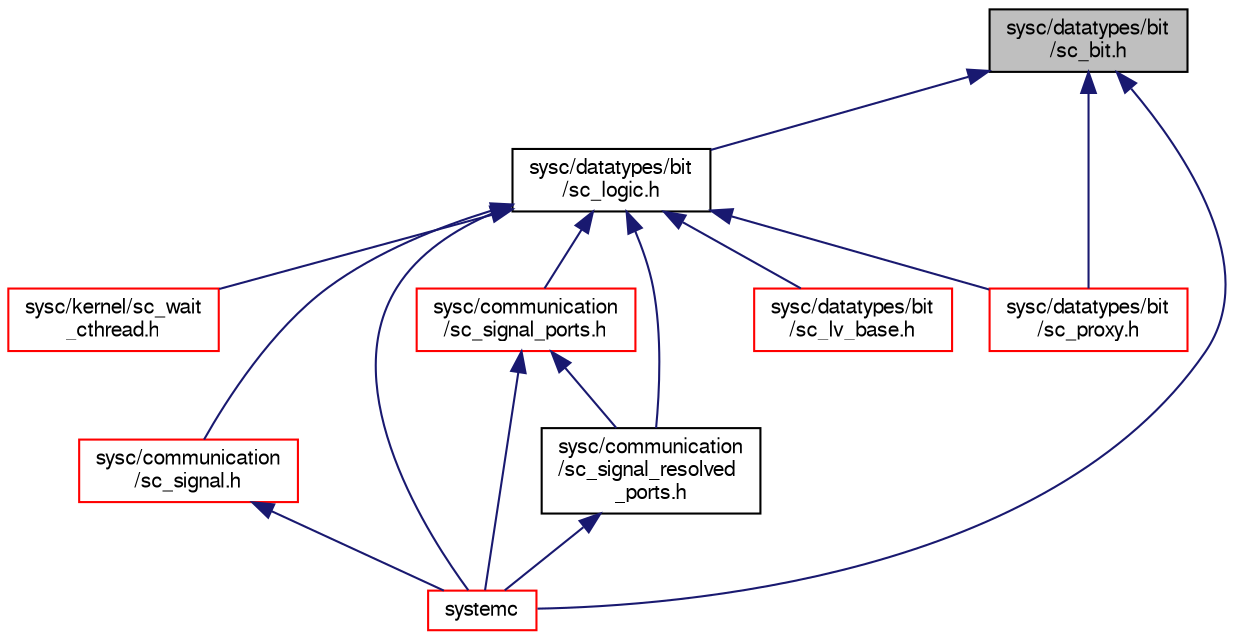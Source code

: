 digraph "sysc/datatypes/bit/sc_bit.h"
{
  edge [fontname="FreeSans",fontsize="10",labelfontname="FreeSans",labelfontsize="10"];
  node [fontname="FreeSans",fontsize="10",shape=record];
  Node11 [label="sysc/datatypes/bit\l/sc_bit.h",height=0.2,width=0.4,color="black", fillcolor="grey75", style="filled", fontcolor="black"];
  Node11 -> Node12 [dir="back",color="midnightblue",fontsize="10",style="solid",fontname="FreeSans"];
  Node12 [label="sysc/datatypes/bit\l/sc_logic.h",height=0.2,width=0.4,color="black", fillcolor="white", style="filled",URL="$a00098.html"];
  Node12 -> Node13 [dir="back",color="midnightblue",fontsize="10",style="solid",fontname="FreeSans"];
  Node13 [label="sysc/kernel/sc_wait\l_cthread.h",height=0.2,width=0.4,color="red", fillcolor="white", style="filled",URL="$a00338.html"];
  Node12 -> Node22 [dir="back",color="midnightblue",fontsize="10",style="solid",fontname="FreeSans"];
  Node22 [label="sysc/communication\l/sc_signal.h",height=0.2,width=0.4,color="red", fillcolor="white", style="filled",URL="$a00059.html"];
  Node22 -> Node15 [dir="back",color="midnightblue",fontsize="10",style="solid",fontname="FreeSans"];
  Node15 [label="systemc",height=0.2,width=0.4,color="red", fillcolor="white", style="filled",URL="$a00401.html"];
  Node12 -> Node29 [dir="back",color="midnightblue",fontsize="10",style="solid",fontname="FreeSans"];
  Node29 [label="sysc/communication\l/sc_signal_ports.h",height=0.2,width=0.4,color="red", fillcolor="white", style="filled",URL="$a00065.html"];
  Node29 -> Node15 [dir="back",color="midnightblue",fontsize="10",style="solid",fontname="FreeSans"];
  Node29 -> Node31 [dir="back",color="midnightblue",fontsize="10",style="solid",fontname="FreeSans"];
  Node31 [label="sysc/communication\l/sc_signal_resolved\l_ports.h",height=0.2,width=0.4,color="black", fillcolor="white", style="filled",URL="$a00071.html"];
  Node31 -> Node15 [dir="back",color="midnightblue",fontsize="10",style="solid",fontname="FreeSans"];
  Node12 -> Node31 [dir="back",color="midnightblue",fontsize="10",style="solid",fontname="FreeSans"];
  Node12 -> Node50 [dir="back",color="midnightblue",fontsize="10",style="solid",fontname="FreeSans"];
  Node50 [label="sysc/datatypes/bit\l/sc_proxy.h",height=0.2,width=0.4,color="red", fillcolor="white", style="filled",URL="$a00107.html"];
  Node12 -> Node53 [dir="back",color="midnightblue",fontsize="10",style="solid",fontname="FreeSans"];
  Node53 [label="sysc/datatypes/bit\l/sc_lv_base.h",height=0.2,width=0.4,color="red", fillcolor="white", style="filled",URL="$a00104.html"];
  Node12 -> Node15 [dir="back",color="midnightblue",fontsize="10",style="solid",fontname="FreeSans"];
  Node11 -> Node50 [dir="back",color="midnightblue",fontsize="10",style="solid",fontname="FreeSans"];
  Node11 -> Node15 [dir="back",color="midnightblue",fontsize="10",style="solid",fontname="FreeSans"];
}
